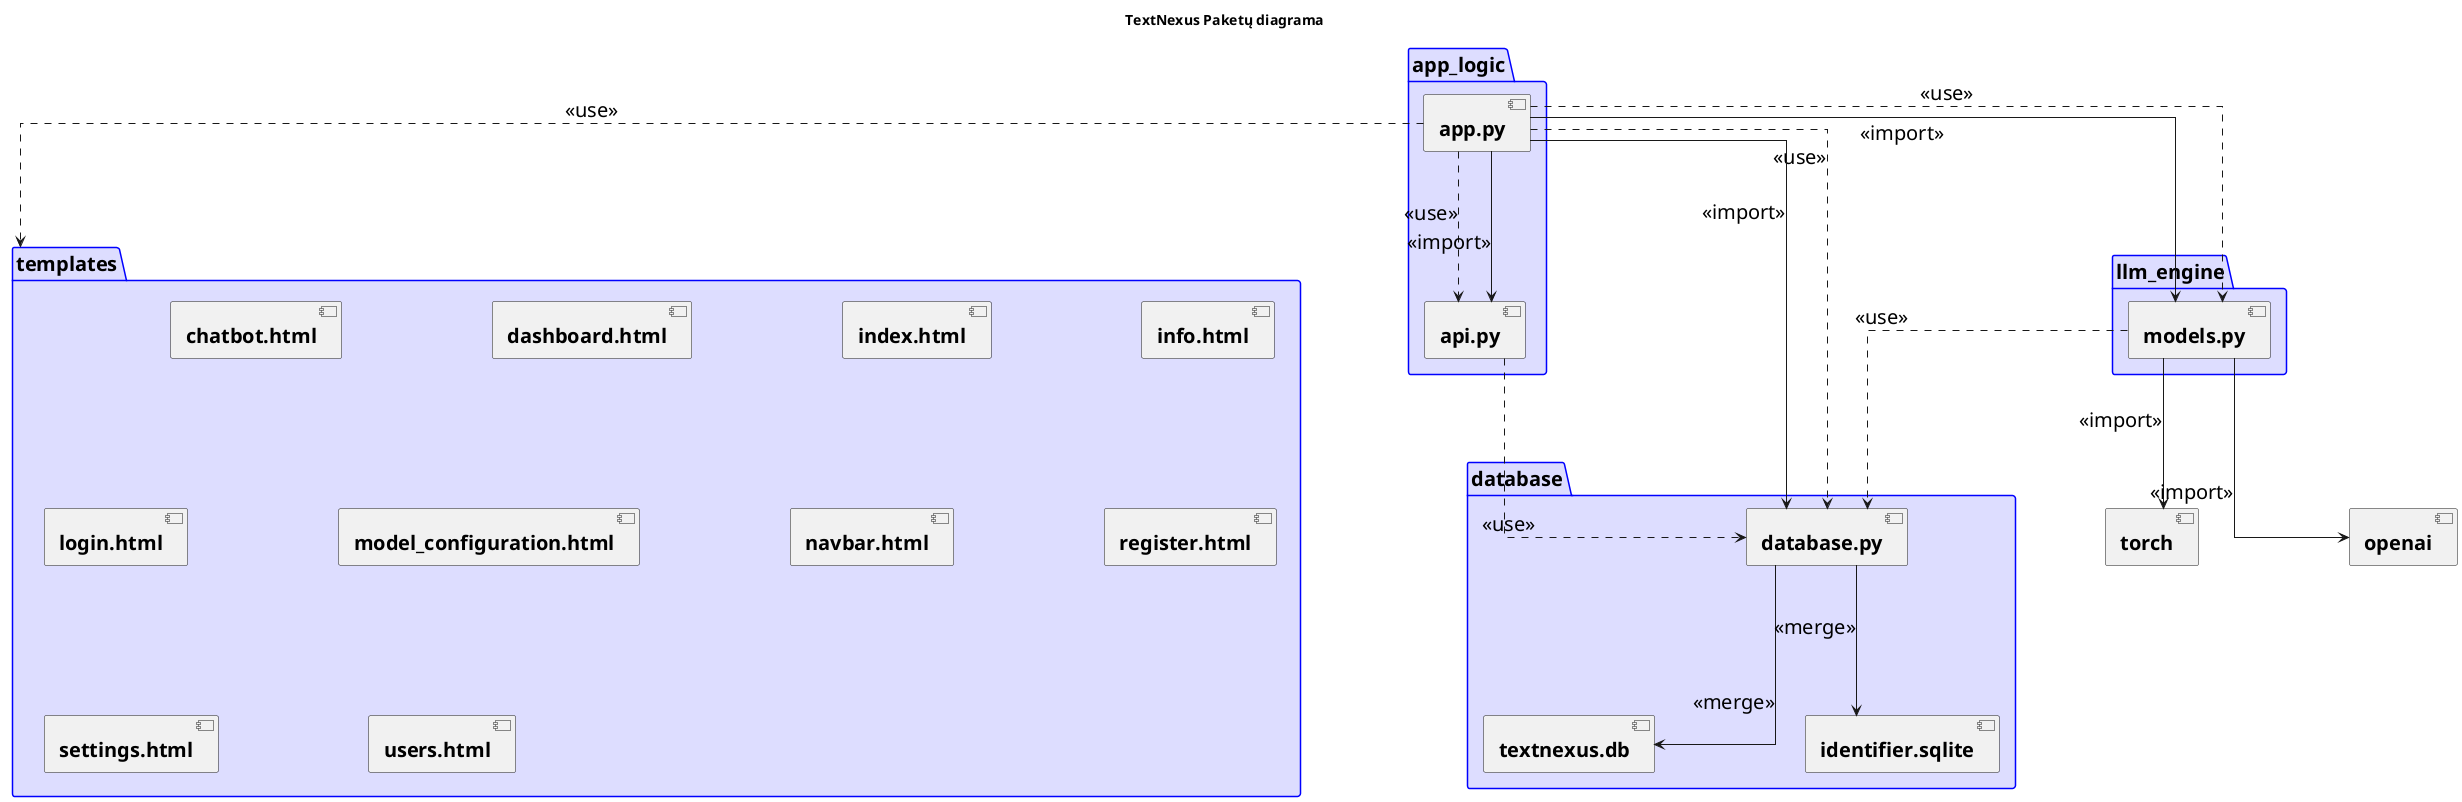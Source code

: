 @startuml
skinparam defaultFontSize 20
skinparam defaultFontName "Segoe UI"

skinparam defaultFontStyle bold
skinparam classFontStyle bold
skinparam componentFontStyle bold
skinparam noteFontStyle bold

skinparam package {
  BackgroundColor #DDF
  BorderColor #00F
  FontColor Black
}

title TextNexus Paketų diagrama

skinparam linetype ortho
skinparam RankSep 150
skinparam NodeSep 150
skinparam ArrowColor<<use>> Green
skinparam ArrowColor<<import>> Blue
skinparam ArrowColor<<merge>> DarkOrange
skinparam ArrowThickness 1
skinparam ArrowFontColor Black

' === PACKAGE STRUCTURE ===
package "templates" {
    [chatbot.html]
    [dashboard.html]
    [index.html]
    [info.html]
    [login.html]
    [model_configuration.html]
    [navbar.html]
    [register.html]
    [settings.html]
    [users.html]
}

package "app_logic" {
    [app.py] as App
    [api.py] as API
}

[torch]
[openai]

package "llm_engine" {
    [models.py] as LLMEngine
}

package "database" {
    [database.py] as DB
    [textnexus.db]
    [identifier.sqlite]
}


skinparam component {
  BackgroundColor<<invisible>> white
  BorderColor<<invisible>> white
}

' === RELATIONSHIPS ===
App ..> API : <<use>>
App ..> LLMEngine : <<use>>
App ..> DB : <<use>>
App ..> templates : <<use>>
LLMEngine ..> DB : <<use>>
API ..> DB : <<use>>

App --> LLMEngine : <<import>>
App --> API : <<import>>
App --> DB : <<import>>
LLMEngine --> torch : <<import>>
LLMEngine --> openai : <<import>>

DB --> [textnexus.db] : <<merge>>
DB --> [identifier.sqlite] : <<merge>>

@enduml